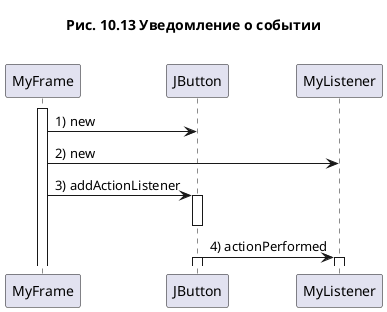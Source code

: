 @startuml

title
Рис. 10.13 Уведомление о событии

end title

activate MyFrame
MyFrame -> JButton : 1) new
MyFrame -> MyListener : 2) new
MyFrame -> JButton : 3) addActionListener
activate JButton
deactivate JButton
JButton -> MyListener : 4) actionPerformed
activate JButton
activate MyListener

@enduml